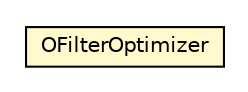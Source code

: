 #!/usr/local/bin/dot
#
# Class diagram 
# Generated by UMLGraph version R5_6-24-gf6e263 (http://www.umlgraph.org/)
#

digraph G {
	edge [fontname="Helvetica",fontsize=10,labelfontname="Helvetica",labelfontsize=10];
	node [fontname="Helvetica",fontsize=10,shape=plaintext];
	nodesep=0.25;
	ranksep=0.5;
	// com.orientechnologies.orient.core.sql.filter.OFilterOptimizer
	c3555743 [label=<<table title="com.orientechnologies.orient.core.sql.filter.OFilterOptimizer" border="0" cellborder="1" cellspacing="0" cellpadding="2" port="p" bgcolor="lemonChiffon" href="./OFilterOptimizer.html">
		<tr><td><table border="0" cellspacing="0" cellpadding="1">
<tr><td align="center" balign="center"> OFilterOptimizer </td></tr>
		</table></td></tr>
		</table>>, URL="./OFilterOptimizer.html", fontname="Helvetica", fontcolor="black", fontsize=10.0];
}

